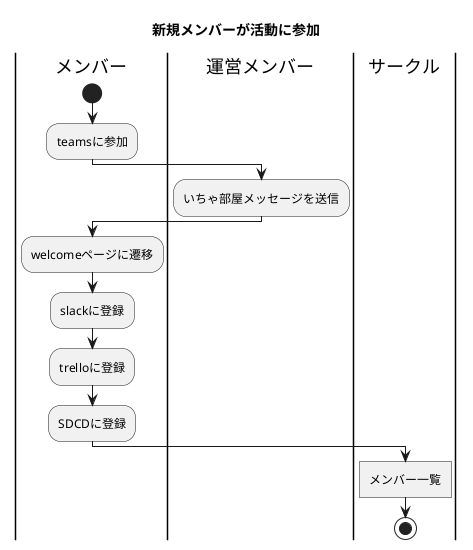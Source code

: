 @startuml join circle
title 新規メンバーが活動に参加
|メンバー|
    start
    :teamsに参加;
|運営メンバー|
    :いちゃ部屋メッセージを送信;
|メンバー|
    :welcomeページに遷移;
    :slackに登録;
    :trelloに登録;
    :SDCDに登録;
|サークル|
    :メンバー一覧]
stop
@enduml